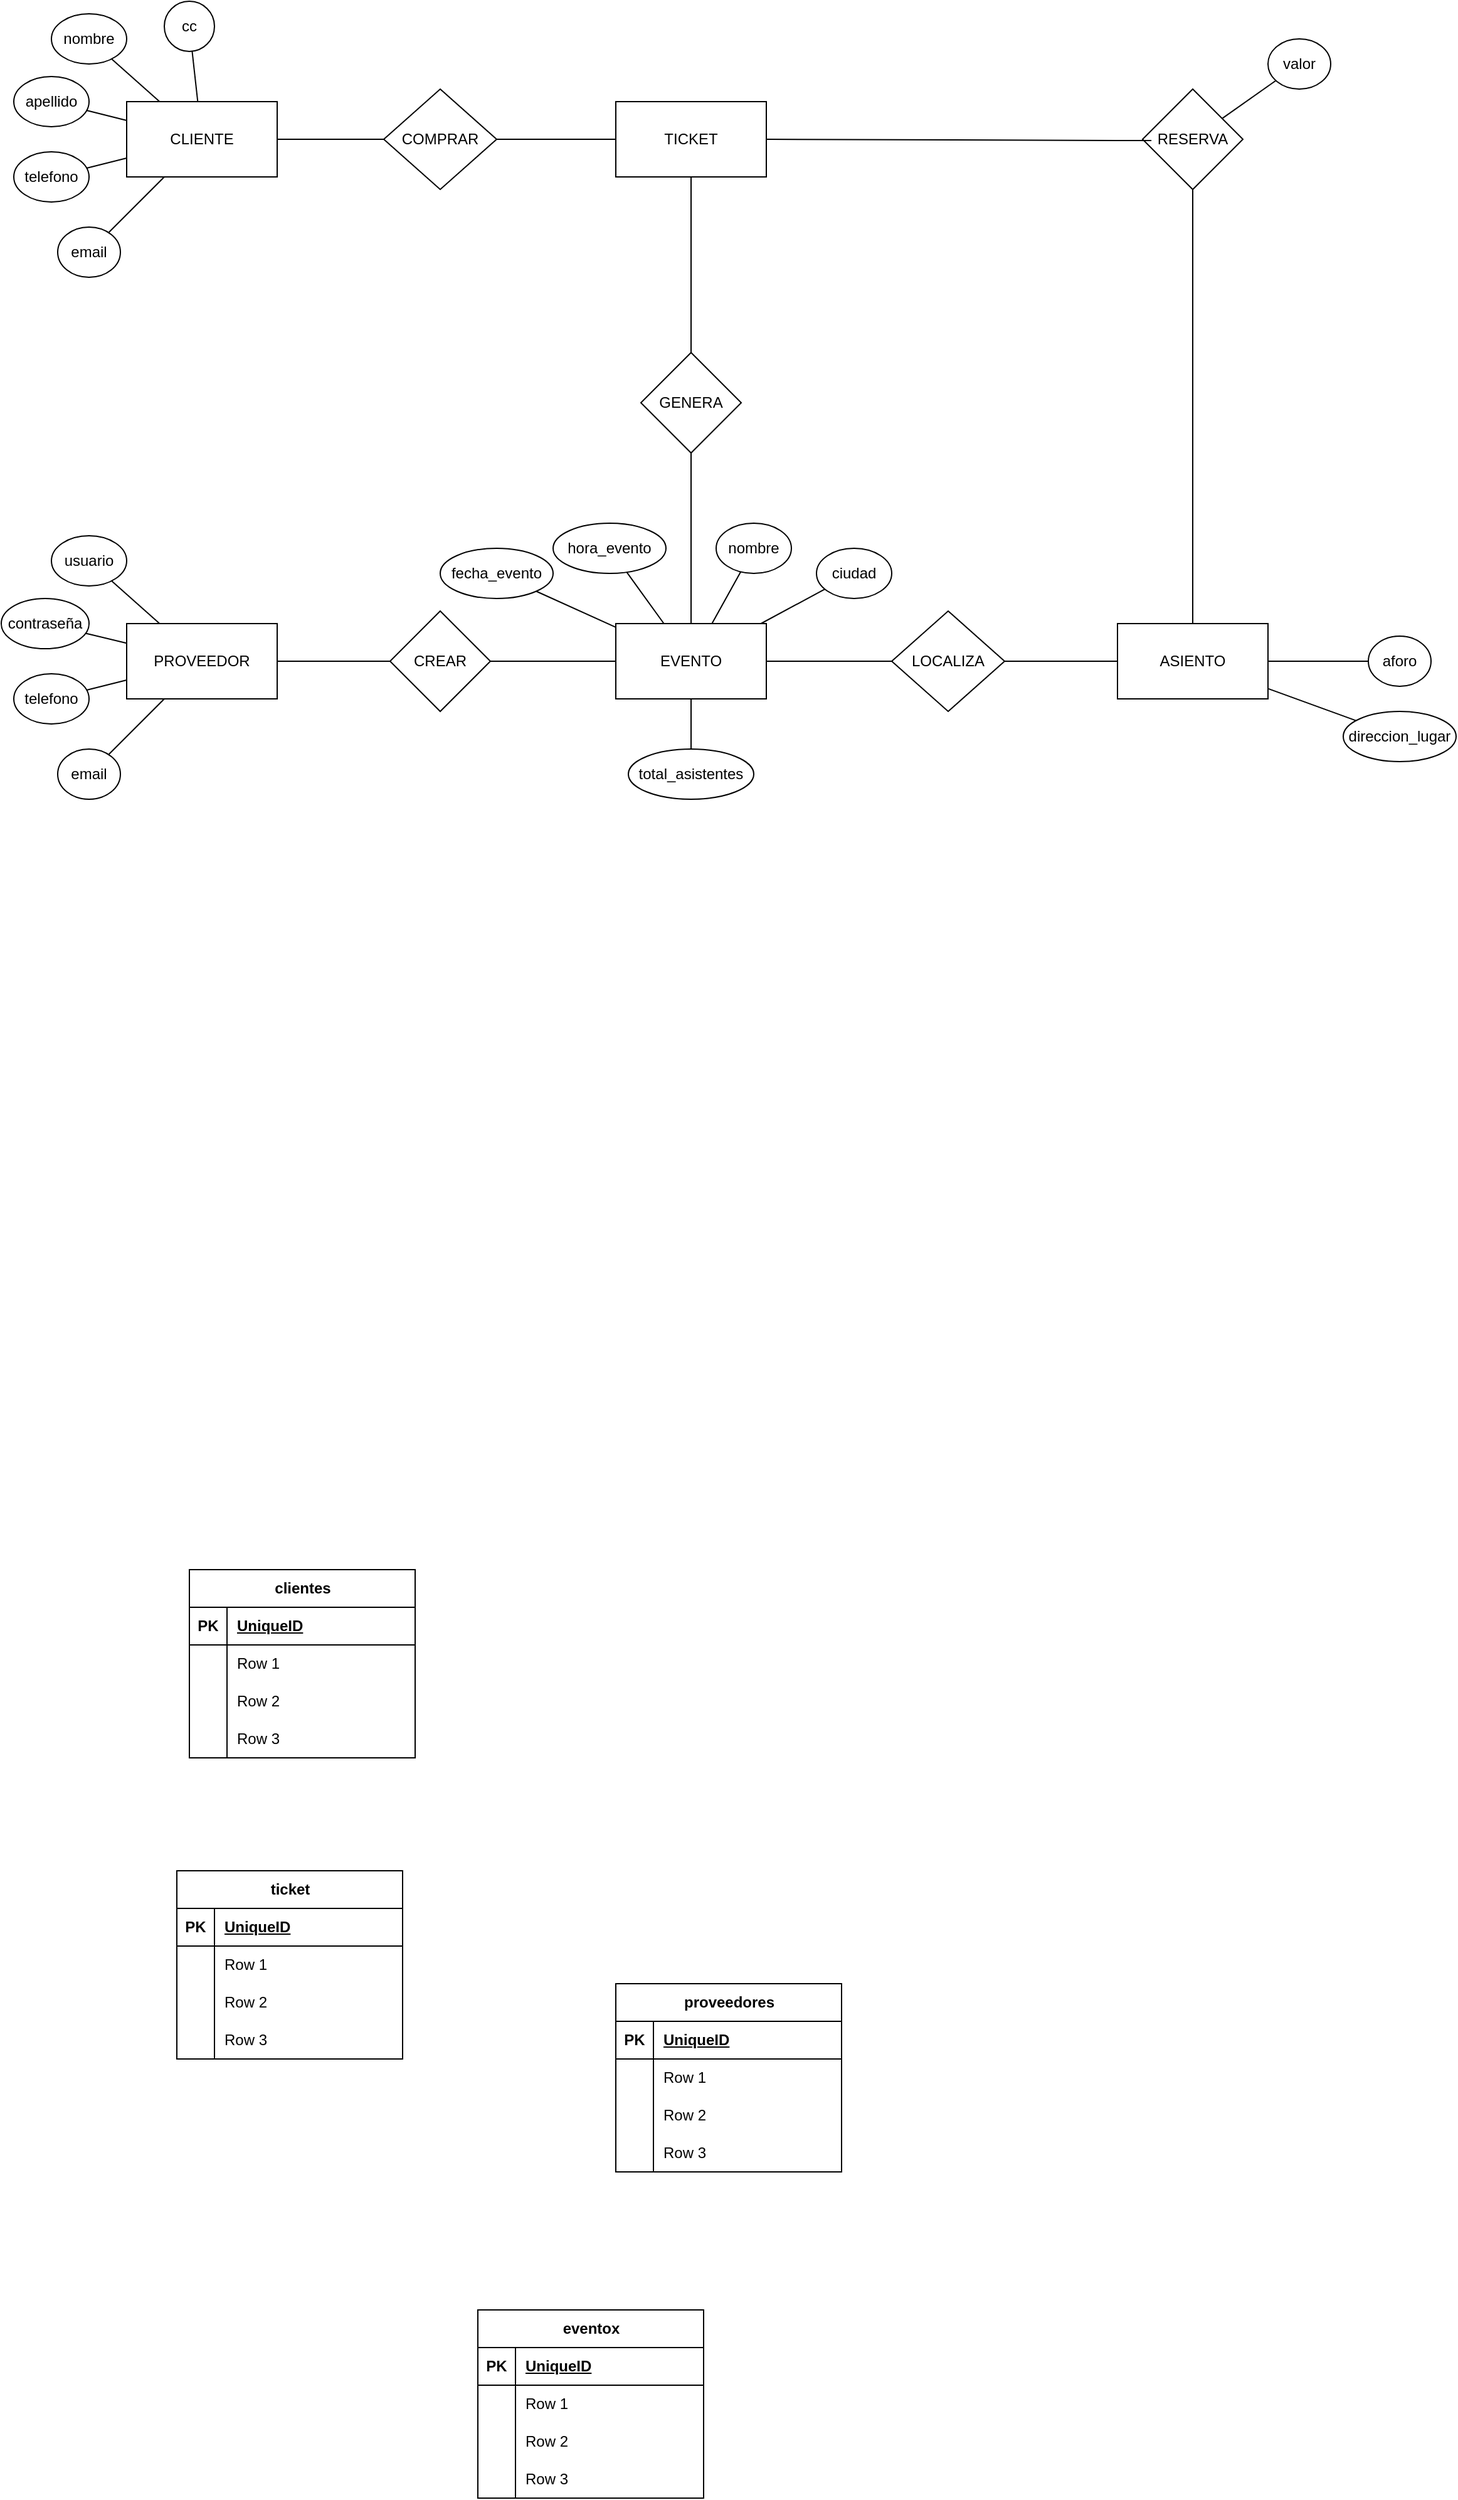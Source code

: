 <mxfile version="24.7.16">
  <diagram name="Página-1" id="E2oaRcF8iRuy7RBXwIOP">
    <mxGraphModel dx="1434" dy="1949" grid="1" gridSize="10" guides="1" tooltips="1" connect="1" arrows="1" fold="1" page="1" pageScale="1" pageWidth="827" pageHeight="1169" math="0" shadow="0">
      <root>
        <mxCell id="0" />
        <mxCell id="1" parent="0" />
        <mxCell id="DjN91AVRT0thIf156Gyv-2" value="proveedores" style="shape=table;startSize=30;container=1;collapsible=1;childLayout=tableLayout;fixedRows=1;rowLines=0;fontStyle=1;align=center;resizeLast=1;html=1;" vertex="1" parent="1">
          <mxGeometry x="490" y="460" width="180" height="150" as="geometry" />
        </mxCell>
        <mxCell id="DjN91AVRT0thIf156Gyv-3" value="" style="shape=tableRow;horizontal=0;startSize=0;swimlaneHead=0;swimlaneBody=0;fillColor=none;collapsible=0;dropTarget=0;points=[[0,0.5],[1,0.5]];portConstraint=eastwest;top=0;left=0;right=0;bottom=1;" vertex="1" parent="DjN91AVRT0thIf156Gyv-2">
          <mxGeometry y="30" width="180" height="30" as="geometry" />
        </mxCell>
        <mxCell id="DjN91AVRT0thIf156Gyv-4" value="PK" style="shape=partialRectangle;connectable=0;fillColor=none;top=0;left=0;bottom=0;right=0;fontStyle=1;overflow=hidden;whiteSpace=wrap;html=1;" vertex="1" parent="DjN91AVRT0thIf156Gyv-3">
          <mxGeometry width="30" height="30" as="geometry">
            <mxRectangle width="30" height="30" as="alternateBounds" />
          </mxGeometry>
        </mxCell>
        <mxCell id="DjN91AVRT0thIf156Gyv-5" value="UniqueID" style="shape=partialRectangle;connectable=0;fillColor=none;top=0;left=0;bottom=0;right=0;align=left;spacingLeft=6;fontStyle=5;overflow=hidden;whiteSpace=wrap;html=1;" vertex="1" parent="DjN91AVRT0thIf156Gyv-3">
          <mxGeometry x="30" width="150" height="30" as="geometry">
            <mxRectangle width="150" height="30" as="alternateBounds" />
          </mxGeometry>
        </mxCell>
        <mxCell id="DjN91AVRT0thIf156Gyv-6" value="" style="shape=tableRow;horizontal=0;startSize=0;swimlaneHead=0;swimlaneBody=0;fillColor=none;collapsible=0;dropTarget=0;points=[[0,0.5],[1,0.5]];portConstraint=eastwest;top=0;left=0;right=0;bottom=0;" vertex="1" parent="DjN91AVRT0thIf156Gyv-2">
          <mxGeometry y="60" width="180" height="30" as="geometry" />
        </mxCell>
        <mxCell id="DjN91AVRT0thIf156Gyv-7" value="" style="shape=partialRectangle;connectable=0;fillColor=none;top=0;left=0;bottom=0;right=0;editable=1;overflow=hidden;whiteSpace=wrap;html=1;" vertex="1" parent="DjN91AVRT0thIf156Gyv-6">
          <mxGeometry width="30" height="30" as="geometry">
            <mxRectangle width="30" height="30" as="alternateBounds" />
          </mxGeometry>
        </mxCell>
        <mxCell id="DjN91AVRT0thIf156Gyv-8" value="Row 1" style="shape=partialRectangle;connectable=0;fillColor=none;top=0;left=0;bottom=0;right=0;align=left;spacingLeft=6;overflow=hidden;whiteSpace=wrap;html=1;" vertex="1" parent="DjN91AVRT0thIf156Gyv-6">
          <mxGeometry x="30" width="150" height="30" as="geometry">
            <mxRectangle width="150" height="30" as="alternateBounds" />
          </mxGeometry>
        </mxCell>
        <mxCell id="DjN91AVRT0thIf156Gyv-9" value="" style="shape=tableRow;horizontal=0;startSize=0;swimlaneHead=0;swimlaneBody=0;fillColor=none;collapsible=0;dropTarget=0;points=[[0,0.5],[1,0.5]];portConstraint=eastwest;top=0;left=0;right=0;bottom=0;" vertex="1" parent="DjN91AVRT0thIf156Gyv-2">
          <mxGeometry y="90" width="180" height="30" as="geometry" />
        </mxCell>
        <mxCell id="DjN91AVRT0thIf156Gyv-10" value="" style="shape=partialRectangle;connectable=0;fillColor=none;top=0;left=0;bottom=0;right=0;editable=1;overflow=hidden;whiteSpace=wrap;html=1;" vertex="1" parent="DjN91AVRT0thIf156Gyv-9">
          <mxGeometry width="30" height="30" as="geometry">
            <mxRectangle width="30" height="30" as="alternateBounds" />
          </mxGeometry>
        </mxCell>
        <mxCell id="DjN91AVRT0thIf156Gyv-11" value="Row 2" style="shape=partialRectangle;connectable=0;fillColor=none;top=0;left=0;bottom=0;right=0;align=left;spacingLeft=6;overflow=hidden;whiteSpace=wrap;html=1;" vertex="1" parent="DjN91AVRT0thIf156Gyv-9">
          <mxGeometry x="30" width="150" height="30" as="geometry">
            <mxRectangle width="150" height="30" as="alternateBounds" />
          </mxGeometry>
        </mxCell>
        <mxCell id="DjN91AVRT0thIf156Gyv-12" value="" style="shape=tableRow;horizontal=0;startSize=0;swimlaneHead=0;swimlaneBody=0;fillColor=none;collapsible=0;dropTarget=0;points=[[0,0.5],[1,0.5]];portConstraint=eastwest;top=0;left=0;right=0;bottom=0;" vertex="1" parent="DjN91AVRT0thIf156Gyv-2">
          <mxGeometry y="120" width="180" height="30" as="geometry" />
        </mxCell>
        <mxCell id="DjN91AVRT0thIf156Gyv-13" value="" style="shape=partialRectangle;connectable=0;fillColor=none;top=0;left=0;bottom=0;right=0;editable=1;overflow=hidden;whiteSpace=wrap;html=1;" vertex="1" parent="DjN91AVRT0thIf156Gyv-12">
          <mxGeometry width="30" height="30" as="geometry">
            <mxRectangle width="30" height="30" as="alternateBounds" />
          </mxGeometry>
        </mxCell>
        <mxCell id="DjN91AVRT0thIf156Gyv-14" value="Row 3" style="shape=partialRectangle;connectable=0;fillColor=none;top=0;left=0;bottom=0;right=0;align=left;spacingLeft=6;overflow=hidden;whiteSpace=wrap;html=1;" vertex="1" parent="DjN91AVRT0thIf156Gyv-12">
          <mxGeometry x="30" width="150" height="30" as="geometry">
            <mxRectangle width="150" height="30" as="alternateBounds" />
          </mxGeometry>
        </mxCell>
        <mxCell id="DjN91AVRT0thIf156Gyv-15" value="clientes" style="shape=table;startSize=30;container=1;collapsible=1;childLayout=tableLayout;fixedRows=1;rowLines=0;fontStyle=1;align=center;resizeLast=1;html=1;" vertex="1" parent="1">
          <mxGeometry x="150" y="130" width="180" height="150" as="geometry" />
        </mxCell>
        <mxCell id="DjN91AVRT0thIf156Gyv-16" value="" style="shape=tableRow;horizontal=0;startSize=0;swimlaneHead=0;swimlaneBody=0;fillColor=none;collapsible=0;dropTarget=0;points=[[0,0.5],[1,0.5]];portConstraint=eastwest;top=0;left=0;right=0;bottom=1;" vertex="1" parent="DjN91AVRT0thIf156Gyv-15">
          <mxGeometry y="30" width="180" height="30" as="geometry" />
        </mxCell>
        <mxCell id="DjN91AVRT0thIf156Gyv-17" value="PK" style="shape=partialRectangle;connectable=0;fillColor=none;top=0;left=0;bottom=0;right=0;fontStyle=1;overflow=hidden;whiteSpace=wrap;html=1;" vertex="1" parent="DjN91AVRT0thIf156Gyv-16">
          <mxGeometry width="30" height="30" as="geometry">
            <mxRectangle width="30" height="30" as="alternateBounds" />
          </mxGeometry>
        </mxCell>
        <mxCell id="DjN91AVRT0thIf156Gyv-18" value="UniqueID" style="shape=partialRectangle;connectable=0;fillColor=none;top=0;left=0;bottom=0;right=0;align=left;spacingLeft=6;fontStyle=5;overflow=hidden;whiteSpace=wrap;html=1;" vertex="1" parent="DjN91AVRT0thIf156Gyv-16">
          <mxGeometry x="30" width="150" height="30" as="geometry">
            <mxRectangle width="150" height="30" as="alternateBounds" />
          </mxGeometry>
        </mxCell>
        <mxCell id="DjN91AVRT0thIf156Gyv-19" value="" style="shape=tableRow;horizontal=0;startSize=0;swimlaneHead=0;swimlaneBody=0;fillColor=none;collapsible=0;dropTarget=0;points=[[0,0.5],[1,0.5]];portConstraint=eastwest;top=0;left=0;right=0;bottom=0;" vertex="1" parent="DjN91AVRT0thIf156Gyv-15">
          <mxGeometry y="60" width="180" height="30" as="geometry" />
        </mxCell>
        <mxCell id="DjN91AVRT0thIf156Gyv-20" value="" style="shape=partialRectangle;connectable=0;fillColor=none;top=0;left=0;bottom=0;right=0;editable=1;overflow=hidden;whiteSpace=wrap;html=1;" vertex="1" parent="DjN91AVRT0thIf156Gyv-19">
          <mxGeometry width="30" height="30" as="geometry">
            <mxRectangle width="30" height="30" as="alternateBounds" />
          </mxGeometry>
        </mxCell>
        <mxCell id="DjN91AVRT0thIf156Gyv-21" value="Row 1" style="shape=partialRectangle;connectable=0;fillColor=none;top=0;left=0;bottom=0;right=0;align=left;spacingLeft=6;overflow=hidden;whiteSpace=wrap;html=1;" vertex="1" parent="DjN91AVRT0thIf156Gyv-19">
          <mxGeometry x="30" width="150" height="30" as="geometry">
            <mxRectangle width="150" height="30" as="alternateBounds" />
          </mxGeometry>
        </mxCell>
        <mxCell id="DjN91AVRT0thIf156Gyv-22" value="" style="shape=tableRow;horizontal=0;startSize=0;swimlaneHead=0;swimlaneBody=0;fillColor=none;collapsible=0;dropTarget=0;points=[[0,0.5],[1,0.5]];portConstraint=eastwest;top=0;left=0;right=0;bottom=0;" vertex="1" parent="DjN91AVRT0thIf156Gyv-15">
          <mxGeometry y="90" width="180" height="30" as="geometry" />
        </mxCell>
        <mxCell id="DjN91AVRT0thIf156Gyv-23" value="" style="shape=partialRectangle;connectable=0;fillColor=none;top=0;left=0;bottom=0;right=0;editable=1;overflow=hidden;whiteSpace=wrap;html=1;" vertex="1" parent="DjN91AVRT0thIf156Gyv-22">
          <mxGeometry width="30" height="30" as="geometry">
            <mxRectangle width="30" height="30" as="alternateBounds" />
          </mxGeometry>
        </mxCell>
        <mxCell id="DjN91AVRT0thIf156Gyv-24" value="Row 2" style="shape=partialRectangle;connectable=0;fillColor=none;top=0;left=0;bottom=0;right=0;align=left;spacingLeft=6;overflow=hidden;whiteSpace=wrap;html=1;" vertex="1" parent="DjN91AVRT0thIf156Gyv-22">
          <mxGeometry x="30" width="150" height="30" as="geometry">
            <mxRectangle width="150" height="30" as="alternateBounds" />
          </mxGeometry>
        </mxCell>
        <mxCell id="DjN91AVRT0thIf156Gyv-25" value="" style="shape=tableRow;horizontal=0;startSize=0;swimlaneHead=0;swimlaneBody=0;fillColor=none;collapsible=0;dropTarget=0;points=[[0,0.5],[1,0.5]];portConstraint=eastwest;top=0;left=0;right=0;bottom=0;" vertex="1" parent="DjN91AVRT0thIf156Gyv-15">
          <mxGeometry y="120" width="180" height="30" as="geometry" />
        </mxCell>
        <mxCell id="DjN91AVRT0thIf156Gyv-26" value="" style="shape=partialRectangle;connectable=0;fillColor=none;top=0;left=0;bottom=0;right=0;editable=1;overflow=hidden;whiteSpace=wrap;html=1;" vertex="1" parent="DjN91AVRT0thIf156Gyv-25">
          <mxGeometry width="30" height="30" as="geometry">
            <mxRectangle width="30" height="30" as="alternateBounds" />
          </mxGeometry>
        </mxCell>
        <mxCell id="DjN91AVRT0thIf156Gyv-27" value="Row 3" style="shape=partialRectangle;connectable=0;fillColor=none;top=0;left=0;bottom=0;right=0;align=left;spacingLeft=6;overflow=hidden;whiteSpace=wrap;html=1;" vertex="1" parent="DjN91AVRT0thIf156Gyv-25">
          <mxGeometry x="30" width="150" height="30" as="geometry">
            <mxRectangle width="150" height="30" as="alternateBounds" />
          </mxGeometry>
        </mxCell>
        <mxCell id="DjN91AVRT0thIf156Gyv-28" value="eventox" style="shape=table;startSize=30;container=1;collapsible=1;childLayout=tableLayout;fixedRows=1;rowLines=0;fontStyle=1;align=center;resizeLast=1;html=1;" vertex="1" parent="1">
          <mxGeometry x="380" y="720" width="180" height="150" as="geometry" />
        </mxCell>
        <mxCell id="DjN91AVRT0thIf156Gyv-29" value="" style="shape=tableRow;horizontal=0;startSize=0;swimlaneHead=0;swimlaneBody=0;fillColor=none;collapsible=0;dropTarget=0;points=[[0,0.5],[1,0.5]];portConstraint=eastwest;top=0;left=0;right=0;bottom=1;" vertex="1" parent="DjN91AVRT0thIf156Gyv-28">
          <mxGeometry y="30" width="180" height="30" as="geometry" />
        </mxCell>
        <mxCell id="DjN91AVRT0thIf156Gyv-30" value="PK" style="shape=partialRectangle;connectable=0;fillColor=none;top=0;left=0;bottom=0;right=0;fontStyle=1;overflow=hidden;whiteSpace=wrap;html=1;" vertex="1" parent="DjN91AVRT0thIf156Gyv-29">
          <mxGeometry width="30" height="30" as="geometry">
            <mxRectangle width="30" height="30" as="alternateBounds" />
          </mxGeometry>
        </mxCell>
        <mxCell id="DjN91AVRT0thIf156Gyv-31" value="UniqueID" style="shape=partialRectangle;connectable=0;fillColor=none;top=0;left=0;bottom=0;right=0;align=left;spacingLeft=6;fontStyle=5;overflow=hidden;whiteSpace=wrap;html=1;" vertex="1" parent="DjN91AVRT0thIf156Gyv-29">
          <mxGeometry x="30" width="150" height="30" as="geometry">
            <mxRectangle width="150" height="30" as="alternateBounds" />
          </mxGeometry>
        </mxCell>
        <mxCell id="DjN91AVRT0thIf156Gyv-32" value="" style="shape=tableRow;horizontal=0;startSize=0;swimlaneHead=0;swimlaneBody=0;fillColor=none;collapsible=0;dropTarget=0;points=[[0,0.5],[1,0.5]];portConstraint=eastwest;top=0;left=0;right=0;bottom=0;" vertex="1" parent="DjN91AVRT0thIf156Gyv-28">
          <mxGeometry y="60" width="180" height="30" as="geometry" />
        </mxCell>
        <mxCell id="DjN91AVRT0thIf156Gyv-33" value="" style="shape=partialRectangle;connectable=0;fillColor=none;top=0;left=0;bottom=0;right=0;editable=1;overflow=hidden;whiteSpace=wrap;html=1;" vertex="1" parent="DjN91AVRT0thIf156Gyv-32">
          <mxGeometry width="30" height="30" as="geometry">
            <mxRectangle width="30" height="30" as="alternateBounds" />
          </mxGeometry>
        </mxCell>
        <mxCell id="DjN91AVRT0thIf156Gyv-34" value="Row 1" style="shape=partialRectangle;connectable=0;fillColor=none;top=0;left=0;bottom=0;right=0;align=left;spacingLeft=6;overflow=hidden;whiteSpace=wrap;html=1;" vertex="1" parent="DjN91AVRT0thIf156Gyv-32">
          <mxGeometry x="30" width="150" height="30" as="geometry">
            <mxRectangle width="150" height="30" as="alternateBounds" />
          </mxGeometry>
        </mxCell>
        <mxCell id="DjN91AVRT0thIf156Gyv-35" value="" style="shape=tableRow;horizontal=0;startSize=0;swimlaneHead=0;swimlaneBody=0;fillColor=none;collapsible=0;dropTarget=0;points=[[0,0.5],[1,0.5]];portConstraint=eastwest;top=0;left=0;right=0;bottom=0;" vertex="1" parent="DjN91AVRT0thIf156Gyv-28">
          <mxGeometry y="90" width="180" height="30" as="geometry" />
        </mxCell>
        <mxCell id="DjN91AVRT0thIf156Gyv-36" value="" style="shape=partialRectangle;connectable=0;fillColor=none;top=0;left=0;bottom=0;right=0;editable=1;overflow=hidden;whiteSpace=wrap;html=1;" vertex="1" parent="DjN91AVRT0thIf156Gyv-35">
          <mxGeometry width="30" height="30" as="geometry">
            <mxRectangle width="30" height="30" as="alternateBounds" />
          </mxGeometry>
        </mxCell>
        <mxCell id="DjN91AVRT0thIf156Gyv-37" value="Row 2" style="shape=partialRectangle;connectable=0;fillColor=none;top=0;left=0;bottom=0;right=0;align=left;spacingLeft=6;overflow=hidden;whiteSpace=wrap;html=1;" vertex="1" parent="DjN91AVRT0thIf156Gyv-35">
          <mxGeometry x="30" width="150" height="30" as="geometry">
            <mxRectangle width="150" height="30" as="alternateBounds" />
          </mxGeometry>
        </mxCell>
        <mxCell id="DjN91AVRT0thIf156Gyv-38" value="" style="shape=tableRow;horizontal=0;startSize=0;swimlaneHead=0;swimlaneBody=0;fillColor=none;collapsible=0;dropTarget=0;points=[[0,0.5],[1,0.5]];portConstraint=eastwest;top=0;left=0;right=0;bottom=0;" vertex="1" parent="DjN91AVRT0thIf156Gyv-28">
          <mxGeometry y="120" width="180" height="30" as="geometry" />
        </mxCell>
        <mxCell id="DjN91AVRT0thIf156Gyv-39" value="" style="shape=partialRectangle;connectable=0;fillColor=none;top=0;left=0;bottom=0;right=0;editable=1;overflow=hidden;whiteSpace=wrap;html=1;" vertex="1" parent="DjN91AVRT0thIf156Gyv-38">
          <mxGeometry width="30" height="30" as="geometry">
            <mxRectangle width="30" height="30" as="alternateBounds" />
          </mxGeometry>
        </mxCell>
        <mxCell id="DjN91AVRT0thIf156Gyv-40" value="Row 3" style="shape=partialRectangle;connectable=0;fillColor=none;top=0;left=0;bottom=0;right=0;align=left;spacingLeft=6;overflow=hidden;whiteSpace=wrap;html=1;" vertex="1" parent="DjN91AVRT0thIf156Gyv-38">
          <mxGeometry x="30" width="150" height="30" as="geometry">
            <mxRectangle width="150" height="30" as="alternateBounds" />
          </mxGeometry>
        </mxCell>
        <mxCell id="DjN91AVRT0thIf156Gyv-41" value="ticket" style="shape=table;startSize=30;container=1;collapsible=1;childLayout=tableLayout;fixedRows=1;rowLines=0;fontStyle=1;align=center;resizeLast=1;html=1;" vertex="1" parent="1">
          <mxGeometry x="140" y="370" width="180" height="150" as="geometry" />
        </mxCell>
        <mxCell id="DjN91AVRT0thIf156Gyv-42" value="" style="shape=tableRow;horizontal=0;startSize=0;swimlaneHead=0;swimlaneBody=0;fillColor=none;collapsible=0;dropTarget=0;points=[[0,0.5],[1,0.5]];portConstraint=eastwest;top=0;left=0;right=0;bottom=1;" vertex="1" parent="DjN91AVRT0thIf156Gyv-41">
          <mxGeometry y="30" width="180" height="30" as="geometry" />
        </mxCell>
        <mxCell id="DjN91AVRT0thIf156Gyv-43" value="PK" style="shape=partialRectangle;connectable=0;fillColor=none;top=0;left=0;bottom=0;right=0;fontStyle=1;overflow=hidden;whiteSpace=wrap;html=1;" vertex="1" parent="DjN91AVRT0thIf156Gyv-42">
          <mxGeometry width="30" height="30" as="geometry">
            <mxRectangle width="30" height="30" as="alternateBounds" />
          </mxGeometry>
        </mxCell>
        <mxCell id="DjN91AVRT0thIf156Gyv-44" value="UniqueID" style="shape=partialRectangle;connectable=0;fillColor=none;top=0;left=0;bottom=0;right=0;align=left;spacingLeft=6;fontStyle=5;overflow=hidden;whiteSpace=wrap;html=1;" vertex="1" parent="DjN91AVRT0thIf156Gyv-42">
          <mxGeometry x="30" width="150" height="30" as="geometry">
            <mxRectangle width="150" height="30" as="alternateBounds" />
          </mxGeometry>
        </mxCell>
        <mxCell id="DjN91AVRT0thIf156Gyv-45" value="" style="shape=tableRow;horizontal=0;startSize=0;swimlaneHead=0;swimlaneBody=0;fillColor=none;collapsible=0;dropTarget=0;points=[[0,0.5],[1,0.5]];portConstraint=eastwest;top=0;left=0;right=0;bottom=0;" vertex="1" parent="DjN91AVRT0thIf156Gyv-41">
          <mxGeometry y="60" width="180" height="30" as="geometry" />
        </mxCell>
        <mxCell id="DjN91AVRT0thIf156Gyv-46" value="" style="shape=partialRectangle;connectable=0;fillColor=none;top=0;left=0;bottom=0;right=0;editable=1;overflow=hidden;whiteSpace=wrap;html=1;" vertex="1" parent="DjN91AVRT0thIf156Gyv-45">
          <mxGeometry width="30" height="30" as="geometry">
            <mxRectangle width="30" height="30" as="alternateBounds" />
          </mxGeometry>
        </mxCell>
        <mxCell id="DjN91AVRT0thIf156Gyv-47" value="Row 1" style="shape=partialRectangle;connectable=0;fillColor=none;top=0;left=0;bottom=0;right=0;align=left;spacingLeft=6;overflow=hidden;whiteSpace=wrap;html=1;" vertex="1" parent="DjN91AVRT0thIf156Gyv-45">
          <mxGeometry x="30" width="150" height="30" as="geometry">
            <mxRectangle width="150" height="30" as="alternateBounds" />
          </mxGeometry>
        </mxCell>
        <mxCell id="DjN91AVRT0thIf156Gyv-48" value="" style="shape=tableRow;horizontal=0;startSize=0;swimlaneHead=0;swimlaneBody=0;fillColor=none;collapsible=0;dropTarget=0;points=[[0,0.5],[1,0.5]];portConstraint=eastwest;top=0;left=0;right=0;bottom=0;" vertex="1" parent="DjN91AVRT0thIf156Gyv-41">
          <mxGeometry y="90" width="180" height="30" as="geometry" />
        </mxCell>
        <mxCell id="DjN91AVRT0thIf156Gyv-49" value="" style="shape=partialRectangle;connectable=0;fillColor=none;top=0;left=0;bottom=0;right=0;editable=1;overflow=hidden;whiteSpace=wrap;html=1;" vertex="1" parent="DjN91AVRT0thIf156Gyv-48">
          <mxGeometry width="30" height="30" as="geometry">
            <mxRectangle width="30" height="30" as="alternateBounds" />
          </mxGeometry>
        </mxCell>
        <mxCell id="DjN91AVRT0thIf156Gyv-50" value="Row 2" style="shape=partialRectangle;connectable=0;fillColor=none;top=0;left=0;bottom=0;right=0;align=left;spacingLeft=6;overflow=hidden;whiteSpace=wrap;html=1;" vertex="1" parent="DjN91AVRT0thIf156Gyv-48">
          <mxGeometry x="30" width="150" height="30" as="geometry">
            <mxRectangle width="150" height="30" as="alternateBounds" />
          </mxGeometry>
        </mxCell>
        <mxCell id="DjN91AVRT0thIf156Gyv-51" value="" style="shape=tableRow;horizontal=0;startSize=0;swimlaneHead=0;swimlaneBody=0;fillColor=none;collapsible=0;dropTarget=0;points=[[0,0.5],[1,0.5]];portConstraint=eastwest;top=0;left=0;right=0;bottom=0;" vertex="1" parent="DjN91AVRT0thIf156Gyv-41">
          <mxGeometry y="120" width="180" height="30" as="geometry" />
        </mxCell>
        <mxCell id="DjN91AVRT0thIf156Gyv-52" value="" style="shape=partialRectangle;connectable=0;fillColor=none;top=0;left=0;bottom=0;right=0;editable=1;overflow=hidden;whiteSpace=wrap;html=1;" vertex="1" parent="DjN91AVRT0thIf156Gyv-51">
          <mxGeometry width="30" height="30" as="geometry">
            <mxRectangle width="30" height="30" as="alternateBounds" />
          </mxGeometry>
        </mxCell>
        <mxCell id="DjN91AVRT0thIf156Gyv-53" value="Row 3" style="shape=partialRectangle;connectable=0;fillColor=none;top=0;left=0;bottom=0;right=0;align=left;spacingLeft=6;overflow=hidden;whiteSpace=wrap;html=1;" vertex="1" parent="DjN91AVRT0thIf156Gyv-51">
          <mxGeometry x="30" width="150" height="30" as="geometry">
            <mxRectangle width="150" height="30" as="alternateBounds" />
          </mxGeometry>
        </mxCell>
        <mxCell id="DjN91AVRT0thIf156Gyv-54" value="CLIENTE" style="rounded=0;whiteSpace=wrap;html=1;" vertex="1" parent="1">
          <mxGeometry x="100" y="-1040" width="120" height="60" as="geometry" />
        </mxCell>
        <mxCell id="DjN91AVRT0thIf156Gyv-55" value="nombre" style="ellipse;whiteSpace=wrap;html=1;" vertex="1" parent="1">
          <mxGeometry x="40" y="-1110" width="60" height="40" as="geometry" />
        </mxCell>
        <mxCell id="DjN91AVRT0thIf156Gyv-56" value="apellido" style="ellipse;whiteSpace=wrap;html=1;" vertex="1" parent="1">
          <mxGeometry x="10" y="-1060" width="60" height="40" as="geometry" />
        </mxCell>
        <mxCell id="DjN91AVRT0thIf156Gyv-57" value="telefono" style="ellipse;whiteSpace=wrap;html=1;" vertex="1" parent="1">
          <mxGeometry x="10" y="-1000" width="60" height="40" as="geometry" />
        </mxCell>
        <mxCell id="DjN91AVRT0thIf156Gyv-58" value="email" style="ellipse;whiteSpace=wrap;html=1;" vertex="1" parent="1">
          <mxGeometry x="45" y="-940" width="50" height="40" as="geometry" />
        </mxCell>
        <mxCell id="DjN91AVRT0thIf156Gyv-59" value="cc" style="ellipse;whiteSpace=wrap;html=1;" vertex="1" parent="1">
          <mxGeometry x="130" y="-1120" width="40" height="40" as="geometry" />
        </mxCell>
        <mxCell id="DjN91AVRT0thIf156Gyv-61" value="" style="endArrow=none;html=1;rounded=0;" edge="1" parent="1" source="DjN91AVRT0thIf156Gyv-54" target="DjN91AVRT0thIf156Gyv-59">
          <mxGeometry width="50" height="50" relative="1" as="geometry">
            <mxPoint x="210" y="-1090" as="sourcePoint" />
            <mxPoint x="260" y="-1140" as="targetPoint" />
          </mxGeometry>
        </mxCell>
        <mxCell id="DjN91AVRT0thIf156Gyv-62" value="" style="endArrow=none;html=1;rounded=0;" edge="1" parent="1" source="DjN91AVRT0thIf156Gyv-58" target="DjN91AVRT0thIf156Gyv-54">
          <mxGeometry width="50" height="50" relative="1" as="geometry">
            <mxPoint x="180" y="-895" as="sourcePoint" />
            <mxPoint x="230" y="-945" as="targetPoint" />
          </mxGeometry>
        </mxCell>
        <mxCell id="DjN91AVRT0thIf156Gyv-63" value="" style="endArrow=none;html=1;rounded=0;" edge="1" parent="1" source="DjN91AVRT0thIf156Gyv-54" target="DjN91AVRT0thIf156Gyv-57">
          <mxGeometry width="50" height="50" relative="1" as="geometry">
            <mxPoint x="-60" y="-900" as="sourcePoint" />
            <mxPoint x="-10" y="-950" as="targetPoint" />
          </mxGeometry>
        </mxCell>
        <mxCell id="DjN91AVRT0thIf156Gyv-64" value="" style="endArrow=none;html=1;rounded=0;" edge="1" parent="1" source="DjN91AVRT0thIf156Gyv-54" target="DjN91AVRT0thIf156Gyv-56">
          <mxGeometry width="50" height="50" relative="1" as="geometry">
            <mxPoint x="-50" y="-980" as="sourcePoint" />
            <mxPoint y="-1030" as="targetPoint" />
          </mxGeometry>
        </mxCell>
        <mxCell id="DjN91AVRT0thIf156Gyv-65" value="" style="endArrow=none;html=1;rounded=0;" edge="1" parent="1" source="DjN91AVRT0thIf156Gyv-54" target="DjN91AVRT0thIf156Gyv-55">
          <mxGeometry width="50" height="50" relative="1" as="geometry">
            <mxPoint x="-60" y="-1050" as="sourcePoint" />
            <mxPoint x="-10" y="-1100" as="targetPoint" />
          </mxGeometry>
        </mxCell>
        <mxCell id="DjN91AVRT0thIf156Gyv-67" value="PROVEEDOR" style="rounded=0;whiteSpace=wrap;html=1;" vertex="1" parent="1">
          <mxGeometry x="100" y="-624" width="120" height="60" as="geometry" />
        </mxCell>
        <mxCell id="DjN91AVRT0thIf156Gyv-68" value="usuario" style="ellipse;whiteSpace=wrap;html=1;" vertex="1" parent="1">
          <mxGeometry x="40" y="-694" width="60" height="40" as="geometry" />
        </mxCell>
        <mxCell id="DjN91AVRT0thIf156Gyv-69" value="contraseña" style="ellipse;whiteSpace=wrap;html=1;" vertex="1" parent="1">
          <mxGeometry y="-644" width="70" height="40" as="geometry" />
        </mxCell>
        <mxCell id="DjN91AVRT0thIf156Gyv-70" value="telefono" style="ellipse;whiteSpace=wrap;html=1;" vertex="1" parent="1">
          <mxGeometry x="10" y="-584" width="60" height="40" as="geometry" />
        </mxCell>
        <mxCell id="DjN91AVRT0thIf156Gyv-71" value="email" style="ellipse;whiteSpace=wrap;html=1;" vertex="1" parent="1">
          <mxGeometry x="45" y="-524" width="50" height="40" as="geometry" />
        </mxCell>
        <mxCell id="DjN91AVRT0thIf156Gyv-74" value="" style="endArrow=none;html=1;rounded=0;" edge="1" parent="1" source="DjN91AVRT0thIf156Gyv-71" target="DjN91AVRT0thIf156Gyv-67">
          <mxGeometry width="50" height="50" relative="1" as="geometry">
            <mxPoint x="180" y="-479" as="sourcePoint" />
            <mxPoint x="230" y="-529" as="targetPoint" />
          </mxGeometry>
        </mxCell>
        <mxCell id="DjN91AVRT0thIf156Gyv-75" value="" style="endArrow=none;html=1;rounded=0;" edge="1" parent="1" source="DjN91AVRT0thIf156Gyv-67" target="DjN91AVRT0thIf156Gyv-70">
          <mxGeometry width="50" height="50" relative="1" as="geometry">
            <mxPoint x="-60" y="-484" as="sourcePoint" />
            <mxPoint x="-10" y="-534" as="targetPoint" />
          </mxGeometry>
        </mxCell>
        <mxCell id="DjN91AVRT0thIf156Gyv-76" value="" style="endArrow=none;html=1;rounded=0;" edge="1" parent="1" source="DjN91AVRT0thIf156Gyv-67" target="DjN91AVRT0thIf156Gyv-69">
          <mxGeometry width="50" height="50" relative="1" as="geometry">
            <mxPoint x="-50" y="-564" as="sourcePoint" />
            <mxPoint y="-614" as="targetPoint" />
          </mxGeometry>
        </mxCell>
        <mxCell id="DjN91AVRT0thIf156Gyv-77" value="" style="endArrow=none;html=1;rounded=0;" edge="1" parent="1" source="DjN91AVRT0thIf156Gyv-67" target="DjN91AVRT0thIf156Gyv-68">
          <mxGeometry width="50" height="50" relative="1" as="geometry">
            <mxPoint x="-60" y="-634" as="sourcePoint" />
            <mxPoint x="-10" y="-684" as="targetPoint" />
          </mxGeometry>
        </mxCell>
        <mxCell id="DjN91AVRT0thIf156Gyv-81" value="EVENTO" style="rounded=0;whiteSpace=wrap;html=1;" vertex="1" parent="1">
          <mxGeometry x="490" y="-624" width="120" height="60" as="geometry" />
        </mxCell>
        <mxCell id="DjN91AVRT0thIf156Gyv-82" value="CREAR" style="rhombus;whiteSpace=wrap;html=1;" vertex="1" parent="1">
          <mxGeometry x="310" y="-634" width="80" height="80" as="geometry" />
        </mxCell>
        <mxCell id="DjN91AVRT0thIf156Gyv-83" value="" style="endArrow=none;html=1;rounded=0;" edge="1" parent="1" target="DjN91AVRT0thIf156Gyv-81">
          <mxGeometry width="50" height="50" relative="1" as="geometry">
            <mxPoint x="390" y="-594" as="sourcePoint" />
            <mxPoint x="450" y="-674" as="targetPoint" />
          </mxGeometry>
        </mxCell>
        <mxCell id="DjN91AVRT0thIf156Gyv-84" value="" style="endArrow=none;html=1;rounded=0;" edge="1" parent="1" source="DjN91AVRT0thIf156Gyv-67" target="DjN91AVRT0thIf156Gyv-82">
          <mxGeometry width="50" height="50" relative="1" as="geometry">
            <mxPoint x="220" y="-654" as="sourcePoint" />
            <mxPoint x="320" y="-654" as="targetPoint" />
          </mxGeometry>
        </mxCell>
        <mxCell id="DjN91AVRT0thIf156Gyv-85" value="TICKET" style="rounded=0;whiteSpace=wrap;html=1;" vertex="1" parent="1">
          <mxGeometry x="490" y="-1040" width="120" height="60" as="geometry" />
        </mxCell>
        <mxCell id="DjN91AVRT0thIf156Gyv-86" value="COMPRAR" style="rhombus;whiteSpace=wrap;html=1;" vertex="1" parent="1">
          <mxGeometry x="305" y="-1050" width="90" height="80" as="geometry" />
        </mxCell>
        <mxCell id="DjN91AVRT0thIf156Gyv-87" value="" style="endArrow=none;html=1;rounded=0;fontStyle=1" edge="1" parent="1" source="DjN91AVRT0thIf156Gyv-54" target="DjN91AVRT0thIf156Gyv-86">
          <mxGeometry width="50" height="50" relative="1" as="geometry">
            <mxPoint x="230" y="-1090.5" as="sourcePoint" />
            <mxPoint x="320" y="-1090.5" as="targetPoint" />
          </mxGeometry>
        </mxCell>
        <mxCell id="DjN91AVRT0thIf156Gyv-88" value="" style="endArrow=none;html=1;rounded=0;" edge="1" parent="1" source="DjN91AVRT0thIf156Gyv-86" target="DjN91AVRT0thIf156Gyv-85">
          <mxGeometry width="50" height="50" relative="1" as="geometry">
            <mxPoint x="410" y="-1080" as="sourcePoint" />
            <mxPoint x="500" y="-1080" as="targetPoint" />
          </mxGeometry>
        </mxCell>
        <mxCell id="DjN91AVRT0thIf156Gyv-89" value="nombre" style="ellipse;whiteSpace=wrap;html=1;" vertex="1" parent="1">
          <mxGeometry x="570" y="-704" width="60" height="40" as="geometry" />
        </mxCell>
        <mxCell id="DjN91AVRT0thIf156Gyv-90" value="fecha_evento" style="ellipse;whiteSpace=wrap;html=1;" vertex="1" parent="1">
          <mxGeometry x="350" y="-684" width="90" height="40" as="geometry" />
        </mxCell>
        <mxCell id="DjN91AVRT0thIf156Gyv-91" value="direccion_lugar" style="ellipse;whiteSpace=wrap;html=1;" vertex="1" parent="1">
          <mxGeometry x="1070" y="-554" width="90" height="40" as="geometry" />
        </mxCell>
        <mxCell id="DjN91AVRT0thIf156Gyv-92" value="aforo" style="ellipse;whiteSpace=wrap;html=1;" vertex="1" parent="1">
          <mxGeometry x="1090" y="-614" width="50" height="40" as="geometry" />
        </mxCell>
        <mxCell id="DjN91AVRT0thIf156Gyv-95" value="" style="endArrow=none;html=1;rounded=0;" edge="1" parent="1" source="DjN91AVRT0thIf156Gyv-92" target="DjN91AVRT0thIf156Gyv-122">
          <mxGeometry width="50" height="50" relative="1" as="geometry">
            <mxPoint x="790" y="-479" as="sourcePoint" />
            <mxPoint x="740" y="-564" as="targetPoint" />
          </mxGeometry>
        </mxCell>
        <mxCell id="DjN91AVRT0thIf156Gyv-96" value="" style="endArrow=none;html=1;rounded=0;" edge="1" parent="1" target="DjN91AVRT0thIf156Gyv-91" source="DjN91AVRT0thIf156Gyv-122">
          <mxGeometry width="50" height="50" relative="1" as="geometry">
            <mxPoint x="790" y="-380" as="sourcePoint" />
            <mxPoint x="600" y="-534" as="targetPoint" />
          </mxGeometry>
        </mxCell>
        <mxCell id="DjN91AVRT0thIf156Gyv-97" value="" style="endArrow=none;html=1;rounded=0;" edge="1" parent="1" target="DjN91AVRT0thIf156Gyv-90" source="DjN91AVRT0thIf156Gyv-81">
          <mxGeometry width="50" height="50" relative="1" as="geometry">
            <mxPoint x="710" y="-609" as="sourcePoint" />
            <mxPoint x="610" y="-614" as="targetPoint" />
          </mxGeometry>
        </mxCell>
        <mxCell id="DjN91AVRT0thIf156Gyv-98" value="" style="endArrow=none;html=1;rounded=0;" edge="1" parent="1" target="DjN91AVRT0thIf156Gyv-89" source="DjN91AVRT0thIf156Gyv-81">
          <mxGeometry width="50" height="50" relative="1" as="geometry">
            <mxPoint x="736" y="-624" as="sourcePoint" />
            <mxPoint x="600" y="-684" as="targetPoint" />
          </mxGeometry>
        </mxCell>
        <mxCell id="DjN91AVRT0thIf156Gyv-110" value="ciudad" style="ellipse;whiteSpace=wrap;html=1;" vertex="1" parent="1">
          <mxGeometry x="650" y="-684" width="60" height="40" as="geometry" />
        </mxCell>
        <mxCell id="DjN91AVRT0thIf156Gyv-112" value="" style="endArrow=none;html=1;rounded=0;" edge="1" parent="1" source="DjN91AVRT0thIf156Gyv-81" target="DjN91AVRT0thIf156Gyv-110">
          <mxGeometry width="50" height="50" relative="1" as="geometry">
            <mxPoint x="563" y="-614" as="sourcePoint" />
            <mxPoint x="568" y="-654" as="targetPoint" />
          </mxGeometry>
        </mxCell>
        <mxCell id="DjN91AVRT0thIf156Gyv-114" value="hora_evento" style="ellipse;whiteSpace=wrap;html=1;" vertex="1" parent="1">
          <mxGeometry x="440" y="-704" width="90" height="40" as="geometry" />
        </mxCell>
        <mxCell id="DjN91AVRT0thIf156Gyv-115" value="" style="endArrow=none;html=1;rounded=0;" edge="1" parent="1" target="DjN91AVRT0thIf156Gyv-114" source="DjN91AVRT0thIf156Gyv-81">
          <mxGeometry width="50" height="50" relative="1" as="geometry">
            <mxPoint x="600" y="-543" as="sourcePoint" />
            <mxPoint x="590" y="-494" as="targetPoint" />
          </mxGeometry>
        </mxCell>
        <mxCell id="DjN91AVRT0thIf156Gyv-117" value="GENERA" style="rhombus;whiteSpace=wrap;html=1;" vertex="1" parent="1">
          <mxGeometry x="510" y="-840" width="80" height="80" as="geometry" />
        </mxCell>
        <mxCell id="DjN91AVRT0thIf156Gyv-118" value="" style="endArrow=none;html=1;rounded=0;" edge="1" parent="1" source="DjN91AVRT0thIf156Gyv-117" target="DjN91AVRT0thIf156Gyv-85">
          <mxGeometry width="50" height="50" relative="1" as="geometry">
            <mxPoint x="502.5" y="-900" as="sourcePoint" />
            <mxPoint x="597.5" y="-900" as="targetPoint" />
          </mxGeometry>
        </mxCell>
        <mxCell id="DjN91AVRT0thIf156Gyv-119" value="" style="endArrow=none;html=1;rounded=0;" edge="1" parent="1" source="DjN91AVRT0thIf156Gyv-81" target="DjN91AVRT0thIf156Gyv-117">
          <mxGeometry width="50" height="50" relative="1" as="geometry">
            <mxPoint x="445" y="-665" as="sourcePoint" />
            <mxPoint x="540" y="-665" as="targetPoint" />
          </mxGeometry>
        </mxCell>
        <mxCell id="DjN91AVRT0thIf156Gyv-122" value="ASIENTO" style="rounded=0;whiteSpace=wrap;html=1;" vertex="1" parent="1">
          <mxGeometry x="890" y="-624" width="120" height="60" as="geometry" />
        </mxCell>
        <mxCell id="DjN91AVRT0thIf156Gyv-123" value="LOCALIZA" style="rhombus;whiteSpace=wrap;html=1;" vertex="1" parent="1">
          <mxGeometry x="710" y="-634" width="90" height="80" as="geometry" />
        </mxCell>
        <mxCell id="DjN91AVRT0thIf156Gyv-124" value="total_asistentes" style="ellipse;whiteSpace=wrap;html=1;" vertex="1" parent="1">
          <mxGeometry x="500" y="-524" width="100" height="40" as="geometry" />
        </mxCell>
        <mxCell id="DjN91AVRT0thIf156Gyv-125" style="edgeStyle=orthogonalEdgeStyle;rounded=0;orthogonalLoop=1;jettySize=auto;html=1;exitX=0.5;exitY=1;exitDx=0;exitDy=0;" edge="1" parent="1" source="DjN91AVRT0thIf156Gyv-114" target="DjN91AVRT0thIf156Gyv-114">
          <mxGeometry relative="1" as="geometry" />
        </mxCell>
        <mxCell id="DjN91AVRT0thIf156Gyv-127" value="" style="endArrow=none;html=1;rounded=0;" edge="1" parent="1" source="DjN91AVRT0thIf156Gyv-81" target="DjN91AVRT0thIf156Gyv-124">
          <mxGeometry width="50" height="50" relative="1" as="geometry">
            <mxPoint x="1020" y="-566" as="sourcePoint" />
            <mxPoint x="1092" y="-537" as="targetPoint" />
          </mxGeometry>
        </mxCell>
        <mxCell id="DjN91AVRT0thIf156Gyv-128" value="" style="endArrow=none;html=1;rounded=0;" edge="1" parent="1" source="DjN91AVRT0thIf156Gyv-123" target="DjN91AVRT0thIf156Gyv-122">
          <mxGeometry width="50" height="50" relative="1" as="geometry">
            <mxPoint x="800" y="-625" as="sourcePoint" />
            <mxPoint x="900" y="-625" as="targetPoint" />
          </mxGeometry>
        </mxCell>
        <mxCell id="DjN91AVRT0thIf156Gyv-129" value="" style="endArrow=none;html=1;rounded=0;" edge="1" parent="1" source="DjN91AVRT0thIf156Gyv-81" target="DjN91AVRT0thIf156Gyv-123">
          <mxGeometry width="50" height="50" relative="1" as="geometry">
            <mxPoint x="610" y="-555" as="sourcePoint" />
            <mxPoint x="710" y="-555" as="targetPoint" />
          </mxGeometry>
        </mxCell>
        <mxCell id="DjN91AVRT0thIf156Gyv-131" value="RESERVA" style="rhombus;whiteSpace=wrap;html=1;" vertex="1" parent="1">
          <mxGeometry x="910" y="-1050" width="80" height="80" as="geometry" />
        </mxCell>
        <mxCell id="DjN91AVRT0thIf156Gyv-132" value="" style="endArrow=none;html=1;rounded=0;entryX=1;entryY=0.5;entryDx=0;entryDy=0;exitX=0.088;exitY=0.513;exitDx=0;exitDy=0;exitPerimeter=0;" edge="1" parent="1" source="DjN91AVRT0thIf156Gyv-131" target="DjN91AVRT0thIf156Gyv-85">
          <mxGeometry width="50" height="50" relative="1" as="geometry">
            <mxPoint x="979.5" y="-890" as="sourcePoint" />
            <mxPoint x="979.5" y="-1030" as="targetPoint" />
          </mxGeometry>
        </mxCell>
        <mxCell id="DjN91AVRT0thIf156Gyv-133" value="" style="endArrow=none;html=1;rounded=0;entryX=0.5;entryY=1;entryDx=0;entryDy=0;" edge="1" parent="1" source="DjN91AVRT0thIf156Gyv-122" target="DjN91AVRT0thIf156Gyv-131">
          <mxGeometry width="50" height="50" relative="1" as="geometry">
            <mxPoint x="940" y="-810" as="sourcePoint" />
            <mxPoint x="940" y="-950" as="targetPoint" />
          </mxGeometry>
        </mxCell>
        <mxCell id="DjN91AVRT0thIf156Gyv-134" value="valor" style="ellipse;whiteSpace=wrap;html=1;" vertex="1" parent="1">
          <mxGeometry x="1010" y="-1090" width="50" height="40" as="geometry" />
        </mxCell>
        <mxCell id="DjN91AVRT0thIf156Gyv-135" value="" style="endArrow=none;html=1;rounded=0;" edge="1" parent="1" source="DjN91AVRT0thIf156Gyv-131" target="DjN91AVRT0thIf156Gyv-134">
          <mxGeometry width="50" height="50" relative="1" as="geometry">
            <mxPoint x="800" y="-820" as="sourcePoint" />
            <mxPoint x="1110" y="-990" as="targetPoint" />
          </mxGeometry>
        </mxCell>
      </root>
    </mxGraphModel>
  </diagram>
</mxfile>
